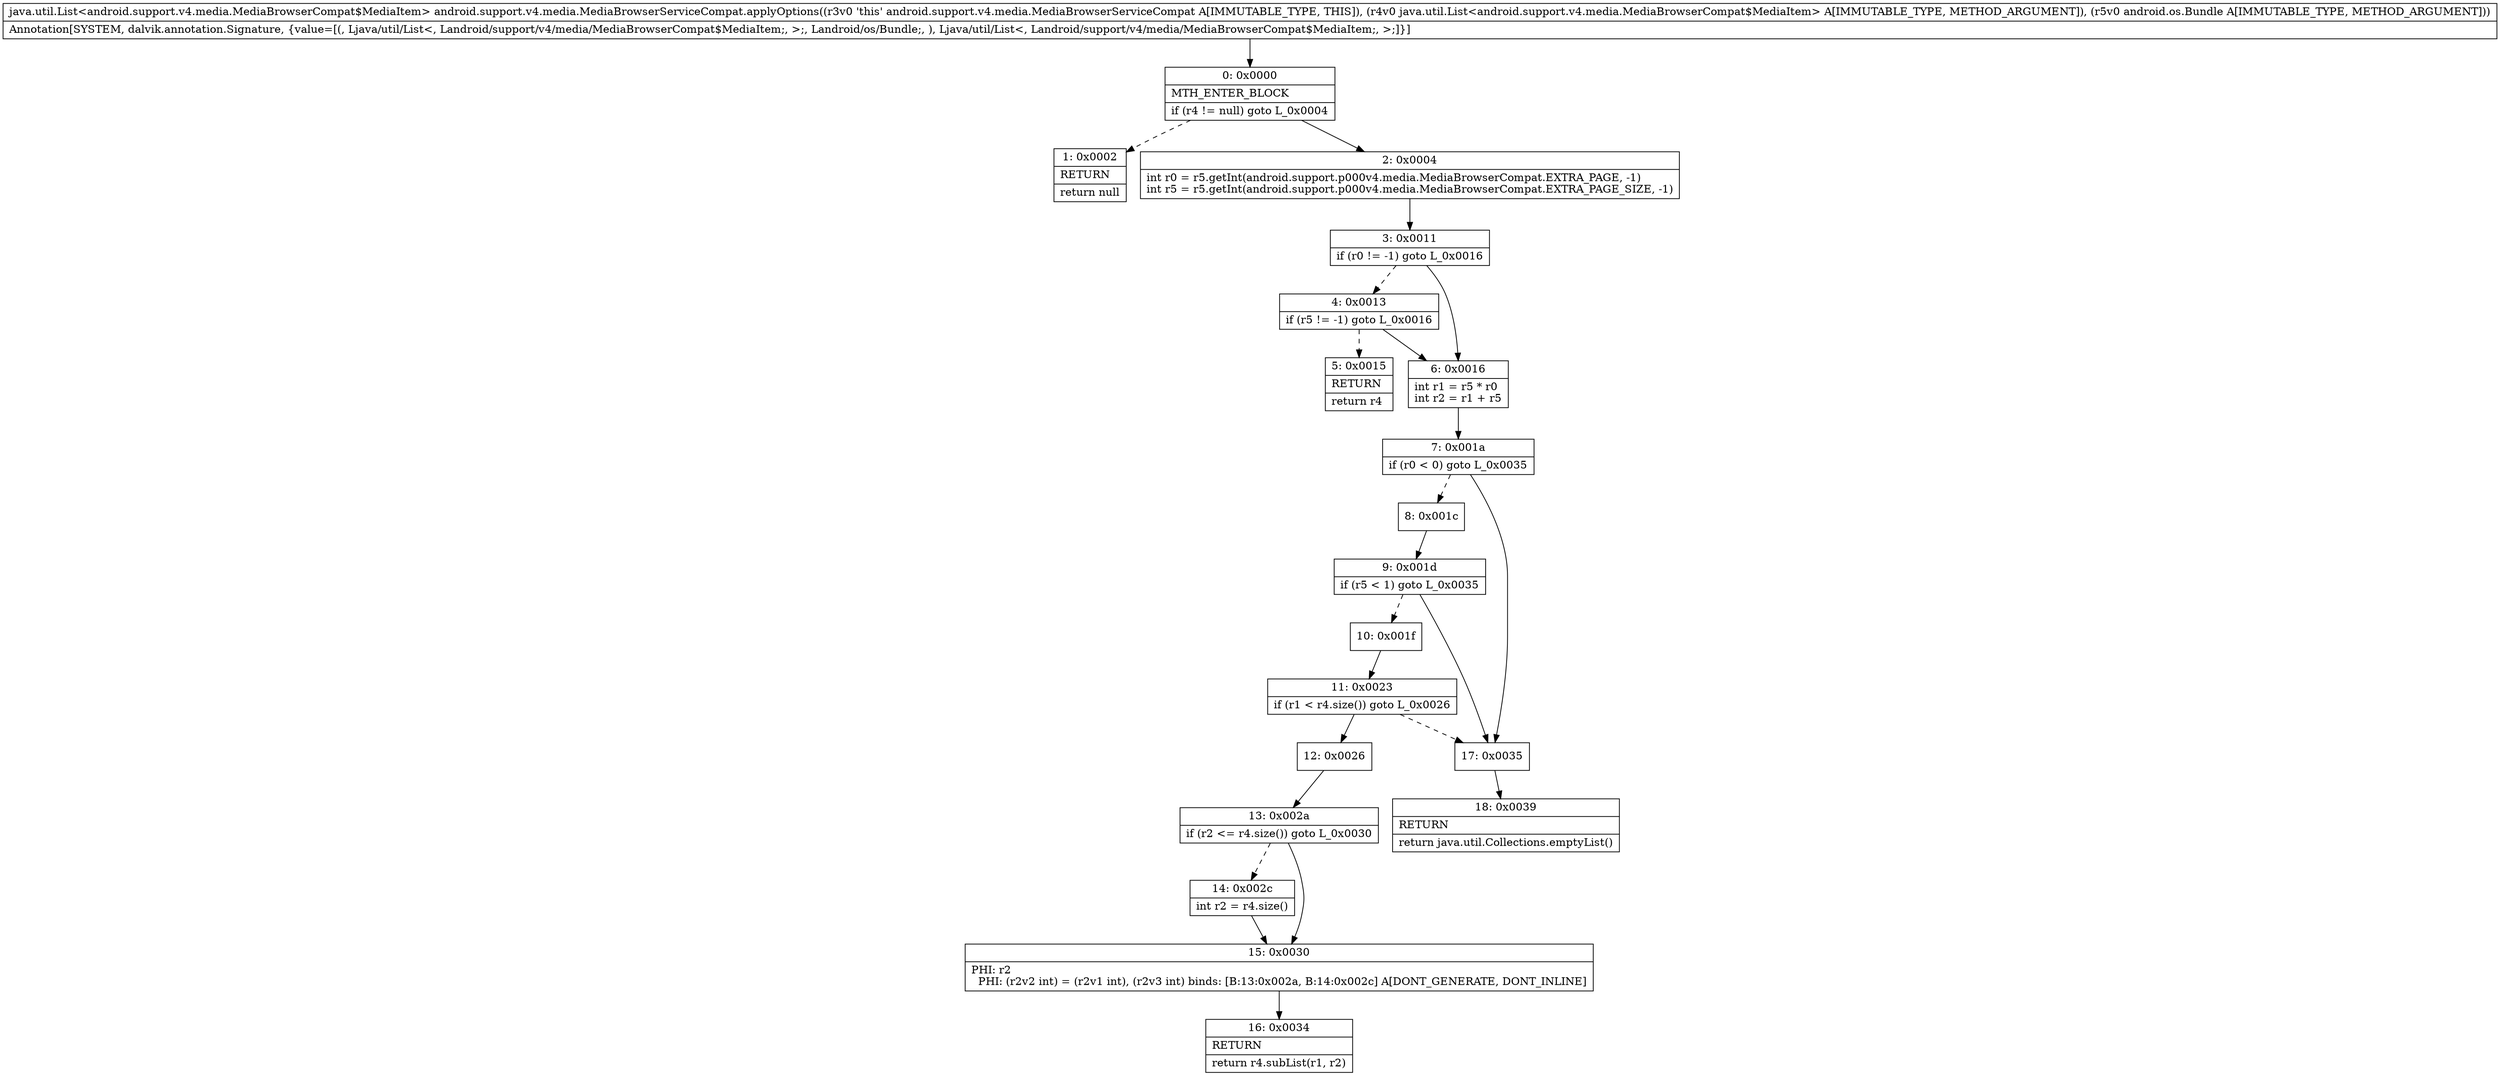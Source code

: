 digraph "CFG forandroid.support.v4.media.MediaBrowserServiceCompat.applyOptions(Ljava\/util\/List;Landroid\/os\/Bundle;)Ljava\/util\/List;" {
Node_0 [shape=record,label="{0\:\ 0x0000|MTH_ENTER_BLOCK\l|if (r4 != null) goto L_0x0004\l}"];
Node_1 [shape=record,label="{1\:\ 0x0002|RETURN\l|return null\l}"];
Node_2 [shape=record,label="{2\:\ 0x0004|int r0 = r5.getInt(android.support.p000v4.media.MediaBrowserCompat.EXTRA_PAGE, \-1)\lint r5 = r5.getInt(android.support.p000v4.media.MediaBrowserCompat.EXTRA_PAGE_SIZE, \-1)\l}"];
Node_3 [shape=record,label="{3\:\ 0x0011|if (r0 != \-1) goto L_0x0016\l}"];
Node_4 [shape=record,label="{4\:\ 0x0013|if (r5 != \-1) goto L_0x0016\l}"];
Node_5 [shape=record,label="{5\:\ 0x0015|RETURN\l|return r4\l}"];
Node_6 [shape=record,label="{6\:\ 0x0016|int r1 = r5 * r0\lint r2 = r1 + r5\l}"];
Node_7 [shape=record,label="{7\:\ 0x001a|if (r0 \< 0) goto L_0x0035\l}"];
Node_8 [shape=record,label="{8\:\ 0x001c}"];
Node_9 [shape=record,label="{9\:\ 0x001d|if (r5 \< 1) goto L_0x0035\l}"];
Node_10 [shape=record,label="{10\:\ 0x001f}"];
Node_11 [shape=record,label="{11\:\ 0x0023|if (r1 \< r4.size()) goto L_0x0026\l}"];
Node_12 [shape=record,label="{12\:\ 0x0026}"];
Node_13 [shape=record,label="{13\:\ 0x002a|if (r2 \<= r4.size()) goto L_0x0030\l}"];
Node_14 [shape=record,label="{14\:\ 0x002c|int r2 = r4.size()\l}"];
Node_15 [shape=record,label="{15\:\ 0x0030|PHI: r2 \l  PHI: (r2v2 int) = (r2v1 int), (r2v3 int) binds: [B:13:0x002a, B:14:0x002c] A[DONT_GENERATE, DONT_INLINE]\l}"];
Node_16 [shape=record,label="{16\:\ 0x0034|RETURN\l|return r4.subList(r1, r2)\l}"];
Node_17 [shape=record,label="{17\:\ 0x0035}"];
Node_18 [shape=record,label="{18\:\ 0x0039|RETURN\l|return java.util.Collections.emptyList()\l}"];
MethodNode[shape=record,label="{java.util.List\<android.support.v4.media.MediaBrowserCompat$MediaItem\> android.support.v4.media.MediaBrowserServiceCompat.applyOptions((r3v0 'this' android.support.v4.media.MediaBrowserServiceCompat A[IMMUTABLE_TYPE, THIS]), (r4v0 java.util.List\<android.support.v4.media.MediaBrowserCompat$MediaItem\> A[IMMUTABLE_TYPE, METHOD_ARGUMENT]), (r5v0 android.os.Bundle A[IMMUTABLE_TYPE, METHOD_ARGUMENT]))  | Annotation[SYSTEM, dalvik.annotation.Signature, \{value=[(, Ljava\/util\/List\<, Landroid\/support\/v4\/media\/MediaBrowserCompat$MediaItem;, \>;, Landroid\/os\/Bundle;, ), Ljava\/util\/List\<, Landroid\/support\/v4\/media\/MediaBrowserCompat$MediaItem;, \>;]\}]\l}"];
MethodNode -> Node_0;
Node_0 -> Node_1[style=dashed];
Node_0 -> Node_2;
Node_2 -> Node_3;
Node_3 -> Node_4[style=dashed];
Node_3 -> Node_6;
Node_4 -> Node_5[style=dashed];
Node_4 -> Node_6;
Node_6 -> Node_7;
Node_7 -> Node_8[style=dashed];
Node_7 -> Node_17;
Node_8 -> Node_9;
Node_9 -> Node_10[style=dashed];
Node_9 -> Node_17;
Node_10 -> Node_11;
Node_11 -> Node_12;
Node_11 -> Node_17[style=dashed];
Node_12 -> Node_13;
Node_13 -> Node_14[style=dashed];
Node_13 -> Node_15;
Node_14 -> Node_15;
Node_15 -> Node_16;
Node_17 -> Node_18;
}

